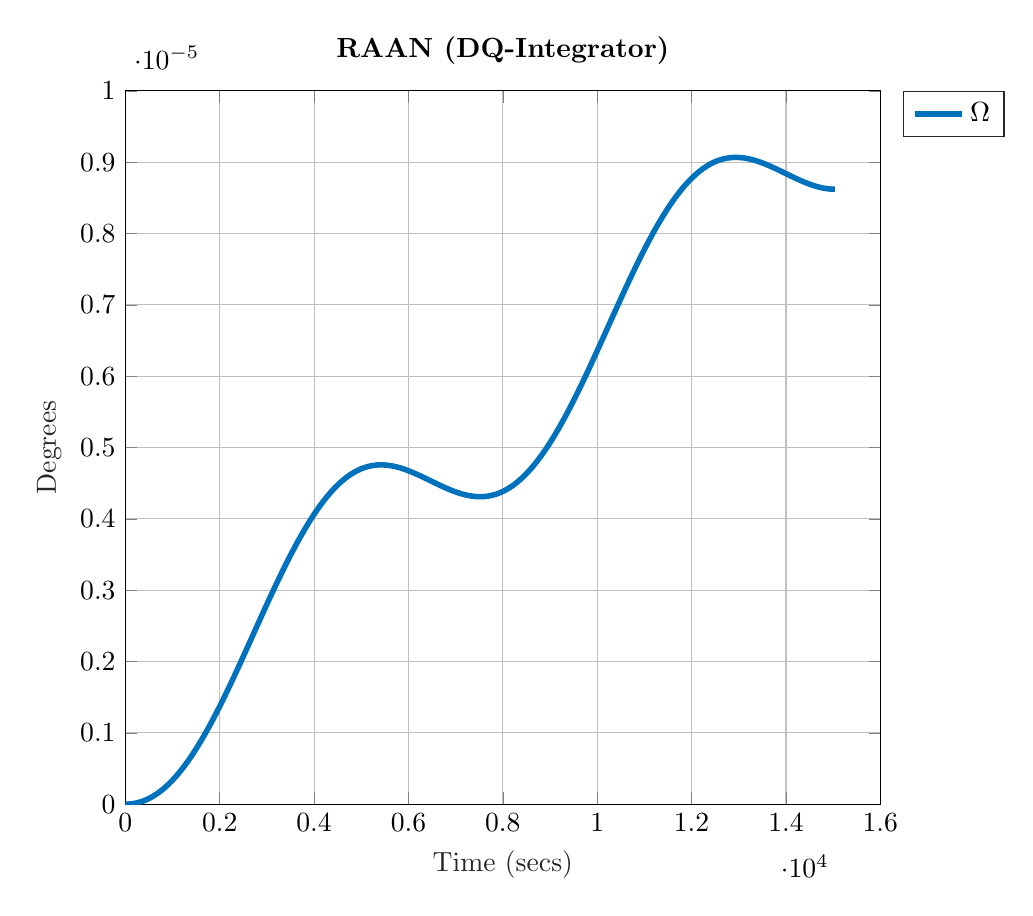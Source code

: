 % This file was created by matlab2tikz.
%
%The latest updates can be retrieved from
%  http://www.mathworks.com/matlabcentral/fileexchange/22022-matlab2tikz-matlab2tikz
%where you can also make suggestions and rate matlab2tikz.
%
\definecolor{mycolor1}{rgb}{0.0,0.447,0.741}%
%
    \begin{tikzpicture}

    \begin{axis}[%
    width=3.775in,
    height=3.566in,
    at={(0.633in,0.481in)},
    scale only axis,
    xmin=0,
    xmax=16000,
    xlabel style={font=\color{white!15!black}},
    xlabel={Time (secs)},
    ymin=0,
    ymax=1e-05,
    ylabel style={font=\color{white!15!black}},
    ylabel={Degrees},
    axis background/.style={fill=white},
    title style={font=\bfseries},
    title={RAAN (DQ-Integrator)},
    xmajorgrids,
    ymajorgrids,
    legend style={at={(1.03,1)}, anchor=north west, legend cell align=left, align=left, draw=white!15!black}
    ]
    \addplot [color=mycolor1, line width=2.0pt]
      table[row sep=crcr]{%
    0	0\\
    4.86e-07	0\\
    9.72e-07	0\\
    1.458e-06	0\\
    1.944e-06	0\\
    4.374e-06	0\\
    6.804e-06	0\\
    9.234e-06	1.421e-14\\
    1.166e-05	1.421e-14\\
    2.381e-05	1.421e-14\\
    3.596e-05	1.421e-14\\
    4.811e-05	1.421e-14\\
    6.026e-05	1.421e-14\\
    0.0	1.421e-14\\
    0.0	1.421e-14\\
    0.0	1.421e-14\\
    0.0	1.421e-14\\
    0.001	1.421e-14\\
    0.001	1.421e-14\\
    0.001	1.421e-14\\
    0.002	1.421e-14\\
    0.003	1.421e-14\\
    0.005	1.421e-14\\
    0.006	1.421e-14\\
    0.008	1.421e-14\\
    0.015	1.421e-14\\
    0.023	1.421e-14\\
    0.03	1.421e-14\\
    0.038	1.421e-14\\
    0.076	1.421e-14\\
    0.114	1.421e-14\\
    0.152	1.421e-14\\
    0.19	1.421e-14\\
    0.38	5.684e-14\\
    0.57	9.948e-14\\
    0.759	1.847e-13\\
    0.949	2.7e-13\\
    1.898	1.052e-12\\
    2.848	2.331e-12\\
    3.797	4.164e-12\\
    4.746	6.494e-12\\
    9.492	2.602e-11\\
    14.238	5.859e-11\\
    18.984	1.043e-10\\
    23.73	1.631e-10\\
    31.632	2.903e-10\\
    39.534	4.542e-10\\
    47.436	6.551e-10\\
    55.338	8.932e-10\\
    64.699	1.223e-09\\
    74.06	1.606e-09\\
    83.42	2.042e-09\\
    92.781	2.531e-09\\
    103.162	3.137e-09\\
    113.543	3.808e-09\\
    123.924	4.546e-09\\
    134.305	5.351e-09\\
    145.484	6.294e-09\\
    156.664	7.315e-09\\
    167.844	8.416e-09\\
    179.023	9.596e-09\\
    190.867	1.093e-08\\
    202.71	1.236e-08\\
    214.553	1.388e-08\\
    226.397	1.549e-08\\
    238.813	1.728e-08\\
    251.229	1.917e-08\\
    263.645	2.116e-08\\
    276.061	2.325e-08\\
    288.984	2.554e-08\\
    301.907	2.794e-08\\
    314.83	3.046e-08\\
    327.753	3.309e-08\\
    341.133	3.593e-08\\
    354.513	3.889e-08\\
    367.893	4.198e-08\\
    381.273	4.52e-08\\
    395.07	4.864e-08\\
    408.868	5.222e-08\\
    422.666	5.593e-08\\
    436.464	5.977e-08\\
    450.648	6.387e-08\\
    464.833	6.811e-08\\
    479.017	7.249e-08\\
    493.201	7.701e-08\\
    507.747	8.18e-08\\
    522.292	8.675e-08\\
    536.837	9.184e-08\\
    551.383	9.71e-08\\
    566.268	1.026e-07\\
    581.153	1.083e-07\\
    596.039	1.142e-07\\
    610.924	1.202e-07\\
    626.131	1.265e-07\\
    641.339	1.33e-07\\
    656.546	1.397e-07\\
    671.753	1.465e-07\\
    687.268	1.537e-07\\
    702.783	1.61e-07\\
    718.297	1.685e-07\\
    733.812	1.762e-07\\
    749.621	1.842e-07\\
    765.43	1.924e-07\\
    781.24	2.008e-07\\
    797.049	2.094e-07\\
    813.142	2.183e-07\\
    829.235	2.274e-07\\
    845.329	2.367e-07\\
    861.422	2.462e-07\\
    877.79	2.561e-07\\
    894.158	2.662e-07\\
    910.527	2.764e-07\\
    926.895	2.869e-07\\
    943.53	2.977e-07\\
    960.166	3.088e-07\\
    976.802	3.201e-07\\
    993.437	3.315e-07\\
    1010.334	3.434e-07\\
    1027.231	3.554e-07\\
    1044.128	3.677e-07\\
    1061.025	3.802e-07\\
    1078.177	3.931e-07\\
    1095.33	4.062e-07\\
    1112.483	4.195e-07\\
    1129.636	4.331e-07\\
    1147.041	4.47e-07\\
    1164.446	4.612e-07\\
    1181.851	4.756e-07\\
    1199.255	4.902e-07\\
    1216.909	5.052e-07\\
    1234.563	5.205e-07\\
    1252.217	5.36e-07\\
    1269.871	5.517e-07\\
    1287.771	5.678e-07\\
    1305.672	5.842e-07\\
    1323.573	6.007e-07\\
    1341.473	6.175e-07\\
    1359.62	6.348e-07\\
    1377.766	6.523e-07\\
    1395.912	6.7e-07\\
    1414.059	6.879e-07\\
    1432.45	7.063e-07\\
    1450.842	7.249e-07\\
    1469.234	7.437e-07\\
    1487.626	7.628e-07\\
    1506.263	7.823e-07\\
    1524.901	8.02e-07\\
    1543.539	8.22e-07\\
    1562.177	8.422e-07\\
    1581.062	8.628e-07\\
    1599.948	8.837e-07\\
    1618.833	9.048e-07\\
    1637.719	9.261e-07\\
    1656.855	9.479e-07\\
    1675.99	9.699e-07\\
    1695.126	9.921e-07\\
    1714.262	1.015e-06\\
    1733.652	1.037e-06\\
    1753.041	1.061e-06\\
    1772.431	1.084e-06\\
    1791.821	1.107e-06\\
    1811.469	1.132e-06\\
    1831.117	1.156e-06\\
    1850.766	1.18e-06\\
    1870.414	1.205e-06\\
    1890.327	1.23e-06\\
    1910.24	1.255e-06\\
    1930.153	1.281e-06\\
    1950.066	1.307e-06\\
    1969.793	1.332e-06\\
    1989.52	1.358e-06\\
    2009.247	1.384e-06\\
    2028.974	1.41e-06\\
    2048.453	1.436e-06\\
    2067.932	1.462e-06\\
    2087.411	1.488e-06\\
    2106.89	1.515e-06\\
    2126.125	1.541e-06\\
    2145.36	1.567e-06\\
    2164.596	1.594e-06\\
    2183.831	1.62e-06\\
    2202.826	1.647e-06\\
    2221.821	1.673e-06\\
    2240.815	1.7e-06\\
    2259.81	1.726e-06\\
    2278.567	1.753e-06\\
    2297.323	1.779e-06\\
    2316.08	1.806e-06\\
    2334.836	1.833e-06\\
    2353.355	1.859e-06\\
    2371.875	1.886e-06\\
    2390.394	1.912e-06\\
    2408.914	1.939e-06\\
    2427.196	1.965e-06\\
    2445.479	1.992e-06\\
    2463.762	2.018e-06\\
    2482.045	2.045e-06\\
    2500.09	2.071e-06\\
    2518.136	2.098e-06\\
    2536.182	2.124e-06\\
    2554.227	2.15e-06\\
    2572.034	2.176e-06\\
    2589.841	2.202e-06\\
    2607.648	2.228e-06\\
    2625.455	2.255e-06\\
    2643.022	2.28e-06\\
    2660.588	2.306e-06\\
    2678.154	2.332e-06\\
    2695.72	2.358e-06\\
    2713.043	2.383e-06\\
    2730.365	2.409e-06\\
    2747.687	2.434e-06\\
    2765.009	2.46e-06\\
    2782.083	2.485e-06\\
    2799.157	2.51e-06\\
    2816.232	2.535e-06\\
    2833.306	2.56e-06\\
    2850.126	2.585e-06\\
    2866.947	2.609e-06\\
    2883.768	2.634e-06\\
    2900.588	2.658e-06\\
    2917.149	2.682e-06\\
    2933.71	2.706e-06\\
    2950.271	2.731e-06\\
    2966.832	2.755e-06\\
    2983.125	2.778e-06\\
    2999.419	2.802e-06\\
    3015.712	2.825e-06\\
    3032.006	2.849e-06\\
    3048.023	2.872e-06\\
    3064.039	2.895e-06\\
    3080.056	2.918e-06\\
    3096.073	2.94e-06\\
    3111.803	2.963e-06\\
    3127.532	2.985e-06\\
    3143.262	3.007e-06\\
    3158.991	3.029e-06\\
    3174.42	3.051e-06\\
    3189.85	3.073e-06\\
    3205.279	3.094e-06\\
    3220.708	3.116e-06\\
    3235.822	3.137e-06\\
    3250.936	3.158e-06\\
    3266.05	3.178e-06\\
    3281.164	3.199e-06\\
    3295.944	3.219e-06\\
    3310.725	3.24e-06\\
    3325.505	3.26e-06\\
    3340.285	3.28e-06\\
    3354.71	3.299e-06\\
    3369.135	3.318e-06\\
    3383.56	3.338e-06\\
    3397.985	3.357e-06\\
    3412.028	3.375e-06\\
    3426.071	3.394e-06\\
    3440.114	3.412e-06\\
    3454.158	3.431e-06\\
    3467.786	3.448e-06\\
    3481.414	3.466e-06\\
    3495.042	3.483e-06\\
    3508.67	3.501e-06\\
    3521.842	3.518e-06\\
    3535.013	3.534e-06\\
    3548.185	3.551e-06\\
    3561.356	3.567e-06\\
    3574.017	3.583e-06\\
    3586.677	3.599e-06\\
    3599.337	3.615e-06\\
    3611.998	3.63e-06\\
    3624.072	3.645e-06\\
    3636.146	3.66e-06\\
    3648.221	3.674e-06\\
    3660.295	3.689e-06\\
    3671.675	3.703e-06\\
    3683.054	3.716e-06\\
    3694.434	3.73e-06\\
    3705.814	3.743e-06\\
    3716.322	3.755e-06\\
    3726.83	3.768e-06\\
    3737.338	3.78e-06\\
    3747.846	3.792e-06\\
    3757.132	3.803e-06\\
    3766.418	3.813e-06\\
    3775.703	3.824e-06\\
    3784.989	3.834e-06\\
    3793.037	3.844e-06\\
    3801.084	3.853e-06\\
    3809.131	3.862e-06\\
    3817.179	3.871e-06\\
    3826.634	3.881e-06\\
    3836.089	3.892e-06\\
    3845.544	3.902e-06\\
    3854.999	3.912e-06\\
    3865.451	3.924e-06\\
    3875.903	3.935e-06\\
    3886.355	3.946e-06\\
    3896.807	3.957e-06\\
    3908.044	3.969e-06\\
    3919.282	3.981e-06\\
    3930.519	3.993e-06\\
    3941.757	4.004e-06\\
    3953.649	4.017e-06\\
    3965.542	4.029e-06\\
    3977.435	4.041e-06\\
    3989.327	4.053e-06\\
    4001.787	4.065e-06\\
    4014.246	4.078e-06\\
    4026.705	4.09e-06\\
    4039.164	4.102e-06\\
    4052.126	4.115e-06\\
    4065.087	4.127e-06\\
    4078.049	4.139e-06\\
    4091.011	4.152e-06\\
    4104.426	4.164e-06\\
    4117.841	4.177e-06\\
    4131.256	4.189e-06\\
    4144.671	4.201e-06\\
    4158.501	4.213e-06\\
    4172.331	4.225e-06\\
    4186.161	4.238e-06\\
    4199.991	4.25e-06\\
    4214.205	4.262e-06\\
    4228.42	4.274e-06\\
    4242.634	4.286e-06\\
    4256.849	4.297e-06\\
    4271.422	4.309e-06\\
    4285.996	4.321e-06\\
    4300.569	4.332e-06\\
    4315.143	4.344e-06\\
    4330.055	4.355e-06\\
    4344.967	4.367e-06\\
    4359.879	4.378e-06\\
    4374.79	4.389e-06\\
    4390.023	4.4e-06\\
    4405.256	4.411e-06\\
    4420.489	4.422e-06\\
    4435.721	4.432e-06\\
    4451.26	4.443e-06\\
    4466.799	4.453e-06\\
    4482.338	4.463e-06\\
    4497.877	4.473e-06\\
    4513.71	4.484e-06\\
    4529.542	4.493e-06\\
    4545.375	4.503e-06\\
    4561.207	4.513e-06\\
    4577.323	4.522e-06\\
    4593.439	4.531e-06\\
    4609.555	4.541e-06\\
    4625.67	4.549e-06\\
    4642.06	4.558e-06\\
    4658.451	4.567e-06\\
    4674.841	4.575e-06\\
    4691.231	4.584e-06\\
    4707.888	4.592e-06\\
    4724.545	4.6e-06\\
    4741.202	4.608e-06\\
    4757.859	4.615e-06\\
    4774.776	4.623e-06\\
    4791.694	4.63e-06\\
    4808.612	4.637e-06\\
    4825.529	4.644e-06\\
    4842.703	4.65e-06\\
    4859.876	4.657e-06\\
    4877.049	4.663e-06\\
    4894.223	4.669e-06\\
    4911.648	4.675e-06\\
    4929.073	4.681e-06\\
    4946.498	4.686e-06\\
    4963.923	4.692e-06\\
    4981.597	4.697e-06\\
    4999.271	4.702e-06\\
    5016.944	4.706e-06\\
    5034.618	4.711e-06\\
    5052.539	4.715e-06\\
    5070.459	4.719e-06\\
    5088.38	4.723e-06\\
    5106.3	4.727e-06\\
    5124.467	4.73e-06\\
    5142.633	4.734e-06\\
    5160.799	4.737e-06\\
    5178.965	4.74e-06\\
    5197.377	4.742e-06\\
    5215.788	4.745e-06\\
    5234.2	4.747e-06\\
    5252.611	4.749e-06\\
    5271.269	4.751e-06\\
    5289.927	4.752e-06\\
    5308.585	4.753e-06\\
    5327.243	4.755e-06\\
    5346.148	4.756e-06\\
    5365.054	4.756e-06\\
    5383.959	4.757e-06\\
    5402.865	4.757e-06\\
    5422.021	4.757e-06\\
    5441.177	4.757e-06\\
    5460.333	4.757e-06\\
    5479.489	4.756e-06\\
    5498.9	4.755e-06\\
    5518.31	4.754e-06\\
    5537.721	4.753e-06\\
    5557.131	4.752e-06\\
    5576.8	4.75e-06\\
    5596.47	4.748e-06\\
    5616.139	4.746e-06\\
    5635.809	4.744e-06\\
    5655.744	4.742e-06\\
    5675.679	4.739e-06\\
    5695.613	4.737e-06\\
    5715.548	4.734e-06\\
    5735.255	4.731e-06\\
    5754.961	4.727e-06\\
    5774.668	4.724e-06\\
    5794.374	4.72e-06\\
    5813.833	4.717e-06\\
    5833.292	4.713e-06\\
    5852.751	4.709e-06\\
    5872.21	4.705e-06\\
    5891.426	4.701e-06\\
    5910.641	4.696e-06\\
    5929.857	4.692e-06\\
    5949.072	4.687e-06\\
    5968.048	4.683e-06\\
    5987.023	4.678e-06\\
    6005.998	4.673e-06\\
    6024.973	4.668e-06\\
    6043.71	4.663e-06\\
    6062.447	4.658e-06\\
    6081.184	4.653e-06\\
    6099.922	4.648e-06\\
    6118.422	4.643e-06\\
    6136.922	4.637e-06\\
    6155.422	4.632e-06\\
    6173.922	4.627e-06\\
    6192.185	4.621e-06\\
    6210.449	4.616e-06\\
    6228.712	4.61e-06\\
    6246.976	4.605e-06\\
    6265.002	4.599e-06\\
    6283.028	4.593e-06\\
    6301.054	4.588e-06\\
    6319.08	4.582e-06\\
    6336.868	4.576e-06\\
    6354.655	4.571e-06\\
    6372.443	4.565e-06\\
    6390.23	4.559e-06\\
    6407.777	4.554e-06\\
    6425.323	4.548e-06\\
    6442.869	4.542e-06\\
    6460.416	4.537e-06\\
    6477.718	4.531e-06\\
    6495.02	4.526e-06\\
    6512.322	4.52e-06\\
    6529.624	4.514e-06\\
    6546.678	4.509e-06\\
    6563.732	4.503e-06\\
    6580.785	4.498e-06\\
    6597.839	4.493e-06\\
    6614.639	4.487e-06\\
    6631.438	4.482e-06\\
    6648.238	4.477e-06\\
    6665.038	4.471e-06\\
    6681.577	4.466e-06\\
    6698.116	4.461e-06\\
    6714.656	4.456e-06\\
    6731.195	4.451e-06\\
    6747.466	4.446e-06\\
    6763.737	4.441e-06\\
    6780.009	4.437e-06\\
    6796.28	4.432e-06\\
    6812.274	4.427e-06\\
    6828.268	4.423e-06\\
    6844.261	4.418e-06\\
    6860.255	4.414e-06\\
    6875.961	4.409e-06\\
    6891.666	4.405e-06\\
    6907.372	4.401e-06\\
    6923.077	4.397e-06\\
    6938.481	4.393e-06\\
    6953.885	4.389e-06\\
    6969.289	4.385e-06\\
    6984.694	4.382e-06\\
    6999.781	4.378e-06\\
    7014.868	4.374e-06\\
    7029.956	4.371e-06\\
    7045.043	4.368e-06\\
    7059.795	4.364e-06\\
    7074.547	4.361e-06\\
    7089.3	4.358e-06\\
    7104.052	4.355e-06\\
    7118.447	4.352e-06\\
    7132.842	4.35e-06\\
    7147.236	4.347e-06\\
    7161.631	4.344e-06\\
    7175.642	4.342e-06\\
    7189.652	4.339e-06\\
    7203.663	4.337e-06\\
    7217.673	4.335e-06\\
    7231.266	4.333e-06\\
    7244.859	4.331e-06\\
    7258.451	4.329e-06\\
    7272.044	4.327e-06\\
    7285.176	4.326e-06\\
    7298.308	4.324e-06\\
    7311.44	4.323e-06\\
    7324.572	4.321e-06\\
    7337.187	4.32e-06\\
    7349.803	4.319e-06\\
    7362.419	4.318e-06\\
    7375.034	4.317e-06\\
    7387.057	4.316e-06\\
    7399.079	4.315e-06\\
    7411.101	4.314e-06\\
    7423.124	4.314e-06\\
    7434.44	4.313e-06\\
    7445.756	4.312e-06\\
    7457.073	4.312e-06\\
    7468.389	4.312e-06\\
    7478.814	4.311e-06\\
    7489.239	4.311e-06\\
    7499.665	4.311e-06\\
    7510.09	4.311e-06\\
    7519.247	4.311e-06\\
    7528.405	4.311e-06\\
    7537.562	4.311e-06\\
    7546.72	4.311e-06\\
    7554.93	4.311e-06\\
    7563.139	4.312e-06\\
    7571.349	4.312e-06\\
    7579.559	4.312e-06\\
    7589.122	4.312e-06\\
    7598.684	4.313e-06\\
    7608.247	4.313e-06\\
    7617.809	4.314e-06\\
    7628.343	4.315e-06\\
    7638.877	4.315e-06\\
    7649.411	4.316e-06\\
    7659.945	4.317e-06\\
    7671.249	4.318e-06\\
    7682.553	4.319e-06\\
    7693.858	4.32e-06\\
    7705.162	4.321e-06\\
    7717.112	4.323e-06\\
    7729.062	4.324e-06\\
    7741.011	4.326e-06\\
    7752.961	4.328e-06\\
    7765.471	4.33e-06\\
    7777.98	4.332e-06\\
    7790.489	4.334e-06\\
    7802.999	4.336e-06\\
    7816.005	4.338e-06\\
    7829.012	4.341e-06\\
    7842.018	4.343e-06\\
    7855.025	4.346e-06\\
    7868.481	4.349e-06\\
    7881.936	4.352e-06\\
    7895.392	4.355e-06\\
    7908.848	4.359e-06\\
    7922.716	4.362e-06\\
    7936.584	4.366e-06\\
    7950.452	4.37e-06\\
    7964.319	4.374e-06\\
    7978.569	4.378e-06\\
    7992.818	4.382e-06\\
    8007.068	4.387e-06\\
    8021.317	4.391e-06\\
    8035.924	4.396e-06\\
    8050.53	4.401e-06\\
    8065.137	4.407e-06\\
    8079.743	4.412e-06\\
    8094.686	4.418e-06\\
    8109.629	4.423e-06\\
    8124.573	4.429e-06\\
    8139.516	4.436e-06\\
    8154.778	4.442e-06\\
    8170.04	4.449e-06\\
    8185.303	4.455e-06\\
    8200.565	4.462e-06\\
    8216.132	4.47e-06\\
    8231.7	4.477e-06\\
    8247.267	4.485e-06\\
    8262.834	4.493e-06\\
    8278.694	4.501e-06\\
    8294.554	4.509e-06\\
    8310.414	4.518e-06\\
    8326.274	4.527e-06\\
    8342.416	4.536e-06\\
    8358.558	4.545e-06\\
    8374.7	4.554e-06\\
    8390.842	4.564e-06\\
    8407.258	4.574e-06\\
    8423.674	4.584e-06\\
    8440.089	4.595e-06\\
    8456.505	4.605e-06\\
    8473.187	4.616e-06\\
    8489.869	4.628e-06\\
    8506.551	4.639e-06\\
    8523.233	4.651e-06\\
    8540.175	4.663e-06\\
    8557.117	4.675e-06\\
    8574.059	4.687e-06\\
    8591.001	4.7e-06\\
    8608.199	4.713e-06\\
    8625.396	4.727e-06\\
    8642.593	4.74e-06\\
    8659.791	4.754e-06\\
    8677.24	4.768e-06\\
    8694.688	4.782e-06\\
    8712.137	4.797e-06\\
    8729.586	4.812e-06\\
    8747.283	4.827e-06\\
    8764.981	4.842e-06\\
    8782.678	4.858e-06\\
    8800.375	4.874e-06\\
    8818.319	4.89e-06\\
    8836.263	4.907e-06\\
    8854.207	4.924e-06\\
    8872.151	4.941e-06\\
    8890.34	4.958e-06\\
    8908.53	4.976e-06\\
    8926.719	4.994e-06\\
    8944.909	5.012e-06\\
    8963.343	5.03e-06\\
    8981.778	5.049e-06\\
    9000.213	5.068e-06\\
    9018.648	5.087e-06\\
    9037.329	5.107e-06\\
    9056.011	5.127e-06\\
    9074.692	5.147e-06\\
    9093.373	5.168e-06\\
    9112.302	5.188e-06\\
    9131.231	5.21e-06\\
    9150.161	5.231e-06\\
    9169.09	5.252e-06\\
    9188.27	5.274e-06\\
    9207.45	5.297e-06\\
    9226.63	5.319e-06\\
    9245.81	5.342e-06\\
    9265.245	5.365e-06\\
    9284.68	5.388e-06\\
    9304.114	5.412e-06\\
    9323.549	5.435e-06\\
    9343.244	5.46e-06\\
    9362.938	5.484e-06\\
    9382.632	5.509e-06\\
    9402.327	5.533e-06\\
    9422.26	5.559e-06\\
    9442.194	5.584e-06\\
    9462.128	5.61e-06\\
    9482.061	5.636e-06\\
    9501.744	5.661e-06\\
    9521.427	5.687e-06\\
    9541.11	5.713e-06\\
    9560.793	5.74e-06\\
    9580.229	5.766e-06\\
    9599.664	5.792e-06\\
    9619.1	5.818e-06\\
    9638.536	5.844e-06\\
    9657.729	5.871e-06\\
    9676.921	5.897e-06\\
    9696.114	5.923e-06\\
    9715.307	5.95e-06\\
    9734.259	5.976e-06\\
    9753.212	6.003e-06\\
    9772.164	6.03e-06\\
    9791.117	6.056e-06\\
    9809.832	6.083e-06\\
    9828.546	6.109e-06\\
    9847.261	6.136e-06\\
    9865.975	6.163e-06\\
    9884.453	6.189e-06\\
    9902.931	6.216e-06\\
    9921.408	6.242e-06\\
    9939.886	6.269e-06\\
    9958.127	6.295e-06\\
    9976.368	6.322e-06\\
    9994.609	6.348e-06\\
    10012.85	6.375e-06\\
    10030.853	6.401e-06\\
    10048.857	6.427e-06\\
    10066.861	6.453e-06\\
    10084.864	6.48e-06\\
    10102.629	6.506e-06\\
    10120.394	6.532e-06\\
    10138.158	6.558e-06\\
    10155.923	6.584e-06\\
    10173.447	6.61e-06\\
    10190.97	6.635e-06\\
    10208.494	6.661e-06\\
    10226.017	6.687e-06\\
    10243.296	6.712e-06\\
    10260.575	6.738e-06\\
    10277.853	6.763e-06\\
    10295.132	6.788e-06\\
    10312.162	6.813e-06\\
    10329.192	6.838e-06\\
    10346.221	6.863e-06\\
    10363.251	6.888e-06\\
    10380.026	6.913e-06\\
    10396.802	6.937e-06\\
    10413.577	6.962e-06\\
    10430.352	6.986e-06\\
    10446.867	7.01e-06\\
    10463.381	7.034e-06\\
    10479.895	7.058e-06\\
    10496.41	7.082e-06\\
    10512.655	7.106e-06\\
    10528.9	7.129e-06\\
    10545.146	7.153e-06\\
    10561.391	7.176e-06\\
    10577.358	7.199e-06\\
    10593.325	7.222e-06\\
    10609.292	7.245e-06\\
    10625.259	7.267e-06\\
    10640.936	7.289e-06\\
    10656.614	7.312e-06\\
    10672.291	7.334e-06\\
    10687.969	7.356e-06\\
    10703.344	7.377e-06\\
    10718.718	7.399e-06\\
    10734.093	7.42e-06\\
    10749.468	7.442e-06\\
    10764.525	7.463e-06\\
    10779.581	7.483e-06\\
    10794.637	7.504e-06\\
    10809.694	7.525e-06\\
    10824.413	7.545e-06\\
    10839.133	7.565e-06\\
    10853.852	7.585e-06\\
    10868.571	7.604e-06\\
    10882.931	7.624e-06\\
    10897.291	7.643e-06\\
    10911.65	7.662e-06\\
    10926.01	7.681e-06\\
    10939.983	7.699e-06\\
    10953.955	7.718e-06\\
    10967.927	7.736e-06\\
    10981.9	7.754e-06\\
    10995.451	7.772e-06\\
    11009.002	7.789e-06\\
    11022.553	7.807e-06\\
    11036.104	7.824e-06\\
    11049.189	7.84e-06\\
    11062.275	7.857e-06\\
    11075.361	7.873e-06\\
    11088.447	7.89e-06\\
    11101.01	7.905e-06\\
    11113.573	7.921e-06\\
    11126.136	7.936e-06\\
    11138.699	7.952e-06\\
    11150.66	7.966e-06\\
    11162.621	7.981e-06\\
    11174.582	7.995e-06\\
    11186.543	8.01e-06\\
    11197.784	8.023e-06\\
    11209.026	8.037e-06\\
    11220.267	8.05e-06\\
    11231.509	8.063e-06\\
    11241.835	8.075e-06\\
    11252.161	8.087e-06\\
    11262.487	8.099e-06\\
    11272.813	8.111e-06\\
    11281.813	8.121e-06\\
    11290.814	8.132e-06\\
    11299.814	8.142e-06\\
    11308.814	8.152e-06\\
    11317.193	8.161e-06\\
    11325.573	8.171e-06\\
    11333.953	8.18e-06\\
    11342.332	8.19e-06\\
    11352.009	8.2e-06\\
    11361.686	8.211e-06\\
    11371.363	8.221e-06\\
    11381.041	8.232e-06\\
    11391.662	8.243e-06\\
    11402.284	8.255e-06\\
    11412.906	8.266e-06\\
    11423.528	8.277e-06\\
    11434.905	8.289e-06\\
    11446.282	8.301e-06\\
    11457.658	8.313e-06\\
    11469.035	8.325e-06\\
    11481.047	8.337e-06\\
    11493.058	8.35e-06\\
    11505.07	8.362e-06\\
    11517.082	8.374e-06\\
    11529.646	8.386e-06\\
    11542.21	8.399e-06\\
    11554.773	8.411e-06\\
    11567.337	8.423e-06\\
    11580.393	8.436e-06\\
    11593.448	8.448e-06\\
    11606.503	8.46e-06\\
    11619.559	8.472e-06\\
    11633.059	8.485e-06\\
    11646.56	8.497e-06\\
    11660.06	8.51e-06\\
    11673.561	8.522e-06\\
    11687.47	8.534e-06\\
    11701.379	8.546e-06\\
    11715.288	8.558e-06\\
    11729.196	8.57e-06\\
    11743.484	8.582e-06\\
    11757.772	8.594e-06\\
    11772.06	8.606e-06\\
    11786.348	8.618e-06\\
    11800.99	8.629e-06\\
    11815.633	8.641e-06\\
    11830.275	8.653e-06\\
    11844.918	8.664e-06\\
    11859.895	8.675e-06\\
    11874.872	8.687e-06\\
    11889.849	8.698e-06\\
    11904.826	8.709e-06\\
    11920.121	8.72e-06\\
    11935.416	8.73e-06\\
    11950.711	8.741e-06\\
    11966.006	8.752e-06\\
    11981.604	8.762e-06\\
    11997.202	8.772e-06\\
    12012.801	8.783e-06\\
    12028.399	8.792e-06\\
    12044.289	8.802e-06\\
    12060.179	8.812e-06\\
    12076.068	8.822e-06\\
    12091.958	8.831e-06\\
    12108.129	8.841e-06\\
    12124.3	8.85e-06\\
    12140.471	8.859e-06\\
    12156.642	8.867e-06\\
    12173.086	8.876e-06\\
    12189.53	8.885e-06\\
    12205.974	8.893e-06\\
    12222.418	8.901e-06\\
    12239.127	8.909e-06\\
    12255.836	8.917e-06\\
    12272.546	8.925e-06\\
    12289.255	8.932e-06\\
    12306.224	8.939e-06\\
    12323.193	8.946e-06\\
    12340.162	8.953e-06\\
    12357.131	8.96e-06\\
    12374.355	8.967e-06\\
    12391.579	8.973e-06\\
    12408.802	8.979e-06\\
    12426.026	8.985e-06\\
    12443.501	8.991e-06\\
    12460.976	8.996e-06\\
    12478.451	9.002e-06\\
    12495.926	9.007e-06\\
    12513.649	9.012e-06\\
    12531.372	9.017e-06\\
    12549.095	9.021e-06\\
    12566.818	9.025e-06\\
    12584.787	9.03e-06\\
    12602.757	9.033e-06\\
    12620.727	9.037e-06\\
    12638.696	9.041e-06\\
    12656.911	9.044e-06\\
    12675.126	9.047e-06\\
    12693.341	9.05e-06\\
    12711.556	9.053e-06\\
    12730.017	9.055e-06\\
    12748.477	9.057e-06\\
    12766.938	9.059e-06\\
    12785.399	9.061e-06\\
    12804.106	9.063e-06\\
    12822.813	9.064e-06\\
    12841.52	9.065e-06\\
    12860.226	9.066e-06\\
    12879.182	9.067e-06\\
    12898.137	9.068e-06\\
    12917.092	9.068e-06\\
    12936.048	9.068e-06\\
    12955.254	9.068e-06\\
    12974.46	9.068e-06\\
    12993.667	9.067e-06\\
    13012.873	9.066e-06\\
    13032.335	9.066e-06\\
    13051.797	9.064e-06\\
    13071.258	9.063e-06\\
    13090.72	9.062e-06\\
    13110.441	9.06e-06\\
    13130.163	9.058e-06\\
    13149.885	9.056e-06\\
    13169.607	9.053e-06\\
    13189.514	9.051e-06\\
    13209.422	9.048e-06\\
    13229.329	9.045e-06\\
    13249.237	9.042e-06\\
    13268.894	9.039e-06\\
    13288.551	9.036e-06\\
    13308.208	9.032e-06\\
    13327.865	9.029e-06\\
    13347.276	9.025e-06\\
    13366.686	9.021e-06\\
    13386.097	9.017e-06\\
    13405.507	9.013e-06\\
    13424.675	9.008e-06\\
    13443.843	9.004e-06\\
    13463.011	8.999e-06\\
    13482.178	8.995e-06\\
    13501.106	8.99e-06\\
    13520.034	8.985e-06\\
    13538.962	8.98e-06\\
    13557.89	8.975e-06\\
    13576.58	8.97e-06\\
    13595.27	8.965e-06\\
    13613.96	8.96e-06\\
    13632.65	8.955e-06\\
    13651.103	8.95e-06\\
    13669.557	8.944e-06\\
    13688.01	8.939e-06\\
    13706.463	8.933e-06\\
    13724.68	8.928e-06\\
    13742.896	8.922e-06\\
    13761.113	8.917e-06\\
    13779.329	8.911e-06\\
    13797.308	8.906e-06\\
    13815.287	8.9e-06\\
    13833.266	8.894e-06\\
    13851.245	8.889e-06\\
    13868.985	8.883e-06\\
    13886.725	8.877e-06\\
    13904.465	8.872e-06\\
    13922.205	8.866e-06\\
    13939.703	8.86e-06\\
    13957.202	8.855e-06\\
    13974.7	8.849e-06\\
    13992.199	8.843e-06\\
    14009.452	8.838e-06\\
    14026.705	8.832e-06\\
    14043.958	8.827e-06\\
    14061.212	8.821e-06\\
    14078.215	8.816e-06\\
    14095.219	8.81e-06\\
    14112.223	8.805e-06\\
    14129.227	8.799e-06\\
    14145.975	8.794e-06\\
    14162.724	8.789e-06\\
    14179.473	8.783e-06\\
    14196.221	8.778e-06\\
    14212.708	8.773e-06\\
    14229.195	8.768e-06\\
    14245.682	8.763e-06\\
    14262.169	8.758e-06\\
    14278.386	8.753e-06\\
    14294.603	8.749e-06\\
    14310.82	8.744e-06\\
    14327.037	8.739e-06\\
    14342.975	8.735e-06\\
    14358.913	8.73e-06\\
    14374.85	8.726e-06\\
    14390.788	8.721e-06\\
    14406.435	8.717e-06\\
    14422.082	8.713e-06\\
    14437.728	8.709e-06\\
    14453.375	8.705e-06\\
    14468.718	8.701e-06\\
    14484.061	8.697e-06\\
    14499.403	8.693e-06\\
    14514.746	8.69e-06\\
    14529.769	8.686e-06\\
    14544.791	8.683e-06\\
    14559.814	8.679e-06\\
    14574.836	8.676e-06\\
    14589.52	8.673e-06\\
    14604.203	8.67e-06\\
    14618.886	8.667e-06\\
    14633.57	8.664e-06\\
    14647.891	8.661e-06\\
    14662.212	8.658e-06\\
    14676.533	8.656e-06\\
    14690.854	8.653e-06\\
    14704.785	8.651e-06\\
    14718.715	8.649e-06\\
    14732.646	8.646e-06\\
    14746.577	8.644e-06\\
    14760.082	8.642e-06\\
    14773.587	8.641e-06\\
    14787.092	8.639e-06\\
    14800.597	8.637e-06\\
    14813.632	8.635e-06\\
    14826.666	8.634e-06\\
    14839.701	8.633e-06\\
    14852.736	8.631e-06\\
    14865.241	8.63e-06\\
    14877.746	8.629e-06\\
    14890.251	8.628e-06\\
    14902.756	8.627e-06\\
    14914.649	8.626e-06\\
    14926.542	8.625e-06\\
    14938.435	8.625e-06\\
    14950.328	8.624e-06\\
    14961.486	8.624e-06\\
    14972.644	8.623e-06\\
    14983.802	8.623e-06\\
    14994.96	8.622e-06\\
    15005.218	8.622e-06\\
    15015.477	8.622e-06\\
    15025.735	8.622e-06\\
    15035.994	8.622e-06\\
    };
    \addlegendentry{$\Omega$}

    \end{axis}
    \end{tikzpicture}%